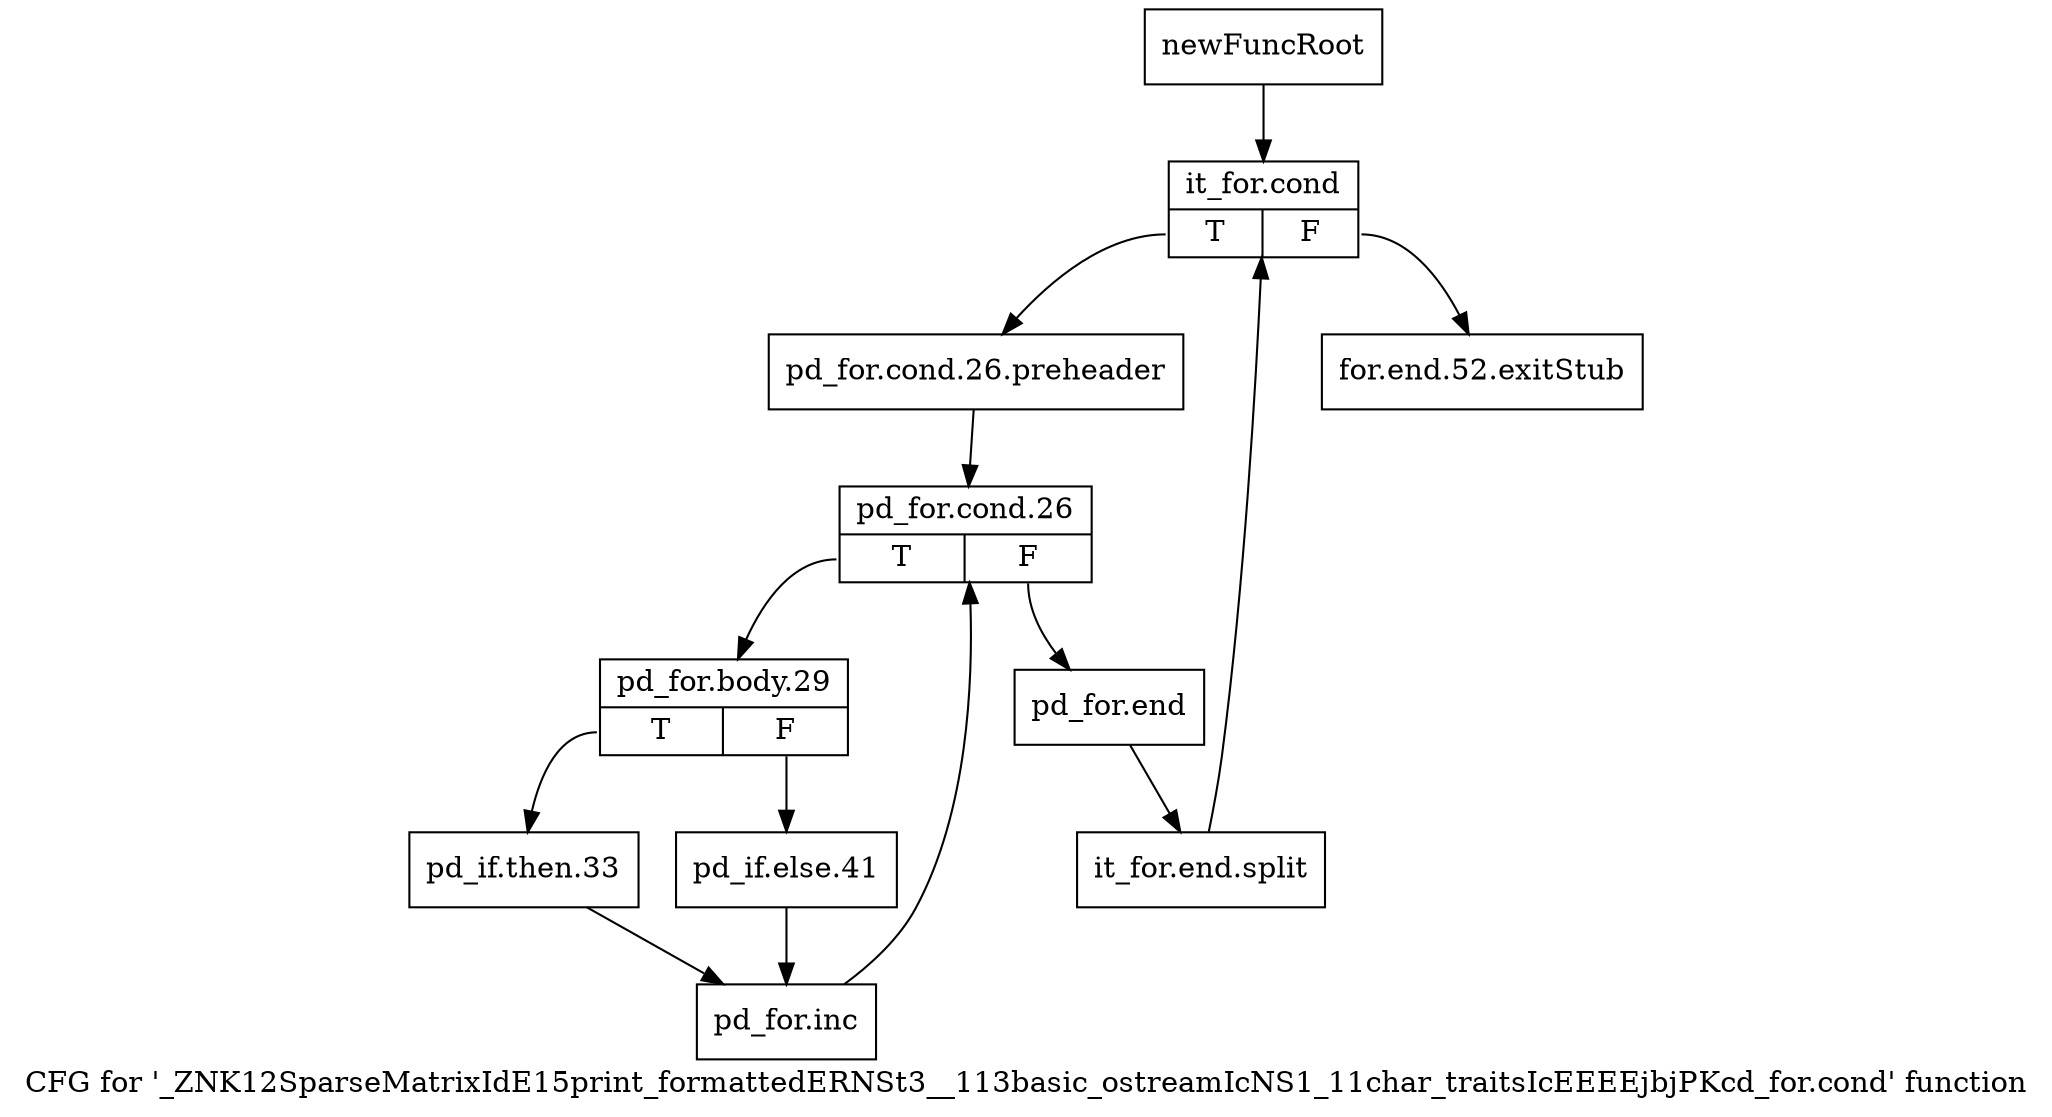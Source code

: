 digraph "CFG for '_ZNK12SparseMatrixIdE15print_formattedERNSt3__113basic_ostreamIcNS1_11char_traitsIcEEEEjbjPKcd_for.cond' function" {
	label="CFG for '_ZNK12SparseMatrixIdE15print_formattedERNSt3__113basic_ostreamIcNS1_11char_traitsIcEEEEjbjPKcd_for.cond' function";

	Node0x968aa40 [shape=record,label="{newFuncRoot}"];
	Node0x968aa40 -> Node0x968aae0;
	Node0x968aa90 [shape=record,label="{for.end.52.exitStub}"];
	Node0x968aae0 [shape=record,label="{it_for.cond|{<s0>T|<s1>F}}"];
	Node0x968aae0:s0 -> Node0x968ab30;
	Node0x968aae0:s1 -> Node0x968aa90;
	Node0x968ab30 [shape=record,label="{pd_for.cond.26.preheader}"];
	Node0x968ab30 -> Node0x968ab80;
	Node0x968ab80 [shape=record,label="{pd_for.cond.26|{<s0>T|<s1>F}}"];
	Node0x968ab80:s0 -> Node0x968ac20;
	Node0x968ab80:s1 -> Node0x968abd0;
	Node0x968abd0 [shape=record,label="{pd_for.end}"];
	Node0x968abd0 -> Node0xab1f8f0;
	Node0xab1f8f0 [shape=record,label="{it_for.end.split}"];
	Node0xab1f8f0 -> Node0x968aae0;
	Node0x968ac20 [shape=record,label="{pd_for.body.29|{<s0>T|<s1>F}}"];
	Node0x968ac20:s0 -> Node0x968acc0;
	Node0x968ac20:s1 -> Node0x968ac70;
	Node0x968ac70 [shape=record,label="{pd_if.else.41}"];
	Node0x968ac70 -> Node0x968ad10;
	Node0x968acc0 [shape=record,label="{pd_if.then.33}"];
	Node0x968acc0 -> Node0x968ad10;
	Node0x968ad10 [shape=record,label="{pd_for.inc}"];
	Node0x968ad10 -> Node0x968ab80;
}
